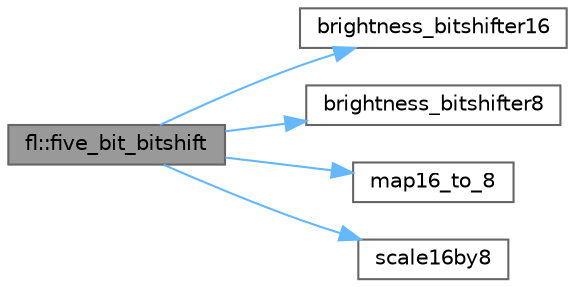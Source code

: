 digraph "fl::five_bit_bitshift"
{
 // LATEX_PDF_SIZE
  bgcolor="transparent";
  edge [fontname=Helvetica,fontsize=10,labelfontname=Helvetica,labelfontsize=10];
  node [fontname=Helvetica,fontsize=10,shape=box,height=0.2,width=0.4];
  rankdir="LR";
  Node1 [id="Node000001",label="fl::five_bit_bitshift",height=0.2,width=0.4,color="gray40", fillcolor="grey60", style="filled", fontcolor="black",tooltip=" "];
  Node1 -> Node2 [id="edge1_Node000001_Node000002",color="steelblue1",style="solid",tooltip=" "];
  Node2 [id="Node000002",label="brightness_bitshifter16",height=0.2,width=0.4,color="grey40", fillcolor="white", style="filled",URL="$dc/d3e/group___dimming.html#gade4149bdb99e2307d4236e5e90031f94",tooltip=" "];
  Node1 -> Node3 [id="edge2_Node000001_Node000003",color="steelblue1",style="solid",tooltip=" "];
  Node3 [id="Node000003",label="brightness_bitshifter8",height=0.2,width=0.4,color="grey40", fillcolor="white", style="filled",URL="$dc/d3e/group___dimming.html#gaacc037b326dc7b77b87708e5bf403c59",tooltip=" "];
  Node1 -> Node4 [id="edge3_Node000001_Node000004",color="steelblue1",style="solid",tooltip=" "];
  Node4 [id="Node000004",label="map16_to_8",height=0.2,width=0.4,color="grey40", fillcolor="white", style="filled",URL="$d1/d12/group__intmap.html#ga43a52eb77959095c09b86f6d514eee5e",tooltip=" "];
  Node1 -> Node5 [id="edge4_Node000001_Node000005",color="steelblue1",style="solid",tooltip=" "];
  Node5 [id="Node000005",label="scale16by8",height=0.2,width=0.4,color="grey40", fillcolor="white", style="filled",URL="$d0/da8/group___scaling.html#gaa51d5b048c2a4a20a00bddcdc257daaf",tooltip="Scale a 16-bit unsigned value by an 8-bit value, which is treated as the numerator of a fraction whos..."];
}
